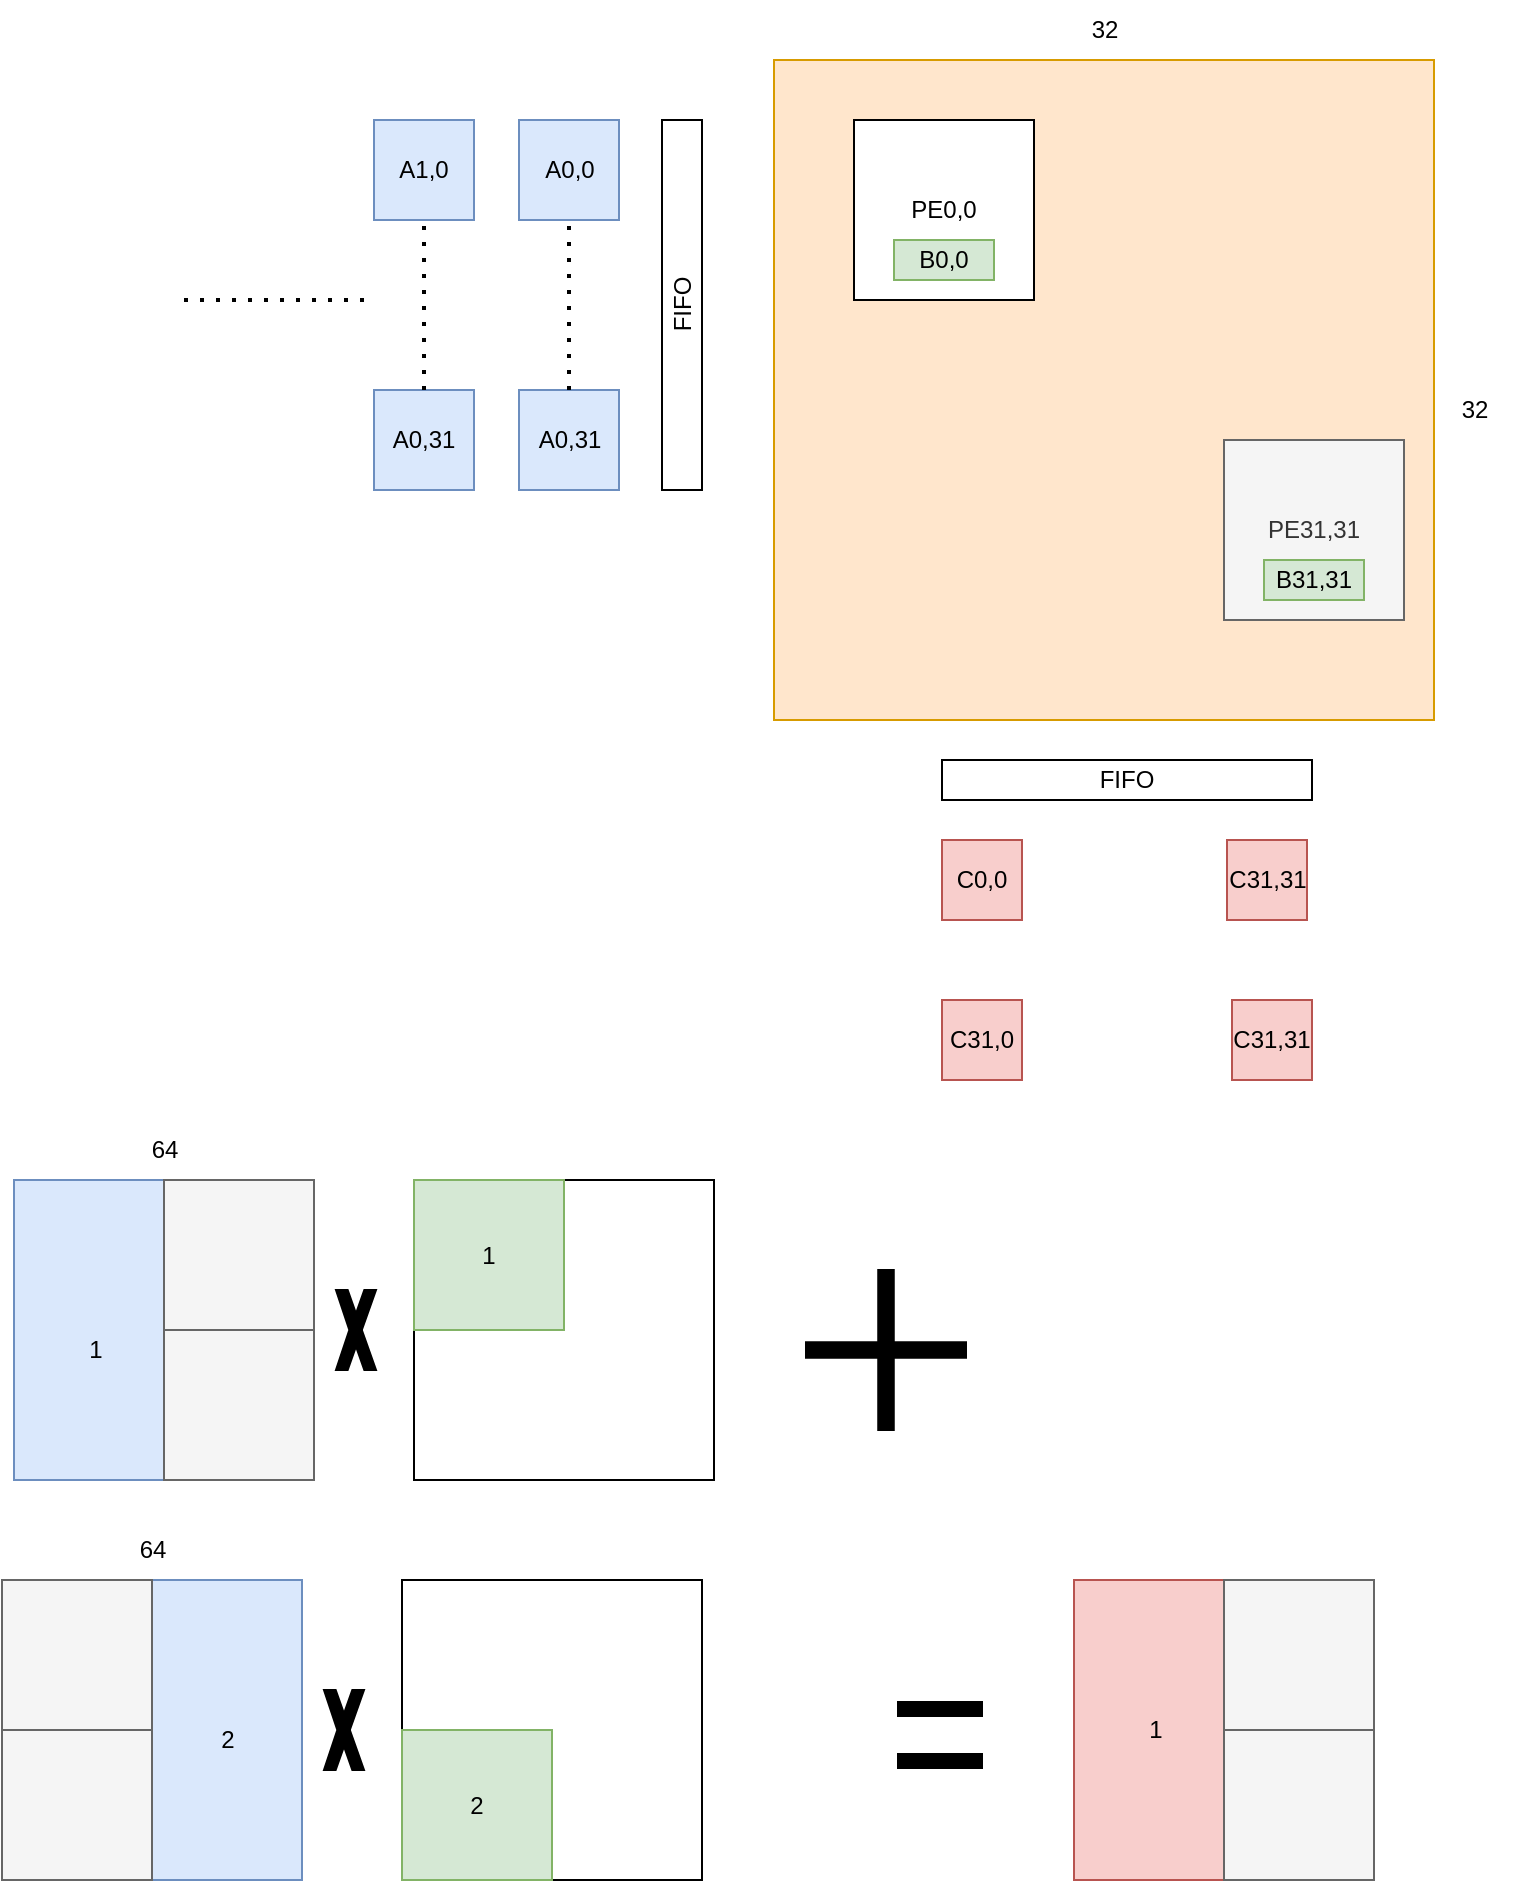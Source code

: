 <mxfile version="26.0.16">
  <diagram name="第 1 页" id="bHZFeoZuUw00jVMOtmrE">
    <mxGraphModel dx="1593" dy="820" grid="1" gridSize="10" guides="1" tooltips="1" connect="1" arrows="1" fold="1" page="1" pageScale="1" pageWidth="827" pageHeight="1169" math="0" shadow="0">
      <root>
        <mxCell id="0" />
        <mxCell id="1" parent="0" />
        <mxCell id="XdAG9XaZiSqPZXw9-a58-1" value="" style="whiteSpace=wrap;html=1;aspect=fixed;fillColor=#dae8fc;strokeColor=#6c8ebf;" vertex="1" parent="1">
          <mxGeometry x="50" y="720" width="150" height="150" as="geometry" />
        </mxCell>
        <mxCell id="XdAG9XaZiSqPZXw9-a58-2" value="" style="whiteSpace=wrap;html=1;aspect=fixed;" vertex="1" parent="1">
          <mxGeometry x="250" y="720" width="150" height="150" as="geometry" />
        </mxCell>
        <mxCell id="XdAG9XaZiSqPZXw9-a58-3" value="" style="whiteSpace=wrap;html=1;aspect=fixed;fillColor=#f8cecc;strokeColor=#b85450;" vertex="1" parent="1">
          <mxGeometry x="580" y="920" width="150" height="150" as="geometry" />
        </mxCell>
        <mxCell id="XdAG9XaZiSqPZXw9-a58-4" value="1" style="whiteSpace=wrap;html=1;aspect=fixed;fillColor=#d5e8d4;strokeColor=#82b366;" vertex="1" parent="1">
          <mxGeometry x="250" y="720" width="75" height="75" as="geometry" />
        </mxCell>
        <mxCell id="XdAG9XaZiSqPZXw9-a58-5" value="" style="whiteSpace=wrap;html=1;aspect=fixed;fillColor=#f5f5f5;fontColor=#333333;strokeColor=#666666;" vertex="1" parent="1">
          <mxGeometry x="125" y="720" width="75" height="75" as="geometry" />
        </mxCell>
        <mxCell id="XdAG9XaZiSqPZXw9-a58-11" value="" style="whiteSpace=wrap;html=1;aspect=fixed;fillColor=#f5f5f5;strokeColor=#666666;fontColor=#333333;" vertex="1" parent="1">
          <mxGeometry x="125" y="795" width="75" height="75" as="geometry" />
        </mxCell>
        <mxCell id="XdAG9XaZiSqPZXw9-a58-16" value="" style="whiteSpace=wrap;html=1;aspect=fixed;fillColor=#f5f5f5;strokeColor=#666666;fontColor=#333333;" vertex="1" parent="1">
          <mxGeometry x="655" y="995" width="75" height="75" as="geometry" />
        </mxCell>
        <mxCell id="XdAG9XaZiSqPZXw9-a58-18" value="" style="whiteSpace=wrap;html=1;aspect=fixed;fillColor=#f5f5f5;fontColor=#333333;strokeColor=#666666;" vertex="1" parent="1">
          <mxGeometry x="655" y="920" width="75" height="75" as="geometry" />
        </mxCell>
        <mxCell id="XdAG9XaZiSqPZXw9-a58-24" value="" style="whiteSpace=wrap;html=1;aspect=fixed;fillColor=#ffe6cc;strokeColor=#d79b00;" vertex="1" parent="1">
          <mxGeometry x="430" y="160" width="330" height="330" as="geometry" />
        </mxCell>
        <mxCell id="XdAG9XaZiSqPZXw9-a58-25" value="PE0,0" style="whiteSpace=wrap;html=1;aspect=fixed;" vertex="1" parent="1">
          <mxGeometry x="470" y="190" width="90" height="90" as="geometry" />
        </mxCell>
        <mxCell id="XdAG9XaZiSqPZXw9-a58-27" value="FIFO" style="rounded=0;whiteSpace=wrap;html=1;" vertex="1" parent="1">
          <mxGeometry x="514" y="510" width="185" height="20" as="geometry" />
        </mxCell>
        <mxCell id="XdAG9XaZiSqPZXw9-a58-28" value="FIFO" style="rounded=0;whiteSpace=wrap;html=1;direction=south;horizontal=0;" vertex="1" parent="1">
          <mxGeometry x="374" y="190" width="20" height="185" as="geometry" />
        </mxCell>
        <mxCell id="XdAG9XaZiSqPZXw9-a58-29" value="A0,0" style="whiteSpace=wrap;html=1;aspect=fixed;fillColor=#dae8fc;strokeColor=#6c8ebf;" vertex="1" parent="1">
          <mxGeometry x="302.5" y="190" width="50" height="50" as="geometry" />
        </mxCell>
        <mxCell id="XdAG9XaZiSqPZXw9-a58-30" value="A0,31" style="whiteSpace=wrap;html=1;aspect=fixed;fillColor=#dae8fc;strokeColor=#6c8ebf;" vertex="1" parent="1">
          <mxGeometry x="302.5" y="325" width="50" height="50" as="geometry" />
        </mxCell>
        <mxCell id="XdAG9XaZiSqPZXw9-a58-32" value="B0,0" style="rounded=0;whiteSpace=wrap;html=1;fillColor=#d5e8d4;strokeColor=#82b366;" vertex="1" parent="1">
          <mxGeometry x="490" y="250" width="50" height="20" as="geometry" />
        </mxCell>
        <mxCell id="XdAG9XaZiSqPZXw9-a58-34" value="PE31,31" style="whiteSpace=wrap;html=1;aspect=fixed;fillColor=#f5f5f5;strokeColor=#666666;fontColor=#333333;" vertex="1" parent="1">
          <mxGeometry x="655" y="350" width="90" height="90" as="geometry" />
        </mxCell>
        <mxCell id="XdAG9XaZiSqPZXw9-a58-35" value="B31,31" style="rounded=0;whiteSpace=wrap;html=1;fillColor=#d5e8d4;strokeColor=#82b366;" vertex="1" parent="1">
          <mxGeometry x="675" y="410" width="50" height="20" as="geometry" />
        </mxCell>
        <mxCell id="XdAG9XaZiSqPZXw9-a58-36" value="C0,0" style="whiteSpace=wrap;html=1;aspect=fixed;fillColor=#f8cecc;strokeColor=#b85450;" vertex="1" parent="1">
          <mxGeometry x="514" y="550" width="40" height="40" as="geometry" />
        </mxCell>
        <mxCell id="XdAG9XaZiSqPZXw9-a58-37" value="C31,31" style="whiteSpace=wrap;html=1;aspect=fixed;fillColor=#f8cecc;strokeColor=#b85450;" vertex="1" parent="1">
          <mxGeometry x="659" y="630" width="40" height="40" as="geometry" />
        </mxCell>
        <mxCell id="XdAG9XaZiSqPZXw9-a58-38" value="C31,31" style="whiteSpace=wrap;html=1;aspect=fixed;fillColor=#f8cecc;strokeColor=#b85450;" vertex="1" parent="1">
          <mxGeometry x="656.5" y="550" width="40" height="40" as="geometry" />
        </mxCell>
        <mxCell id="XdAG9XaZiSqPZXw9-a58-39" value="C31,0" style="whiteSpace=wrap;html=1;aspect=fixed;fillColor=#f8cecc;strokeColor=#b85450;" vertex="1" parent="1">
          <mxGeometry x="514" y="630" width="40" height="40" as="geometry" />
        </mxCell>
        <mxCell id="XdAG9XaZiSqPZXw9-a58-40" value="1" style="text;strokeColor=none;align=center;fillColor=none;html=1;verticalAlign=middle;whiteSpace=wrap;rounded=0;" vertex="1" parent="1">
          <mxGeometry x="61" y="790" width="60" height="30" as="geometry" />
        </mxCell>
        <mxCell id="XdAG9XaZiSqPZXw9-a58-41" value="1" style="text;strokeColor=none;align=center;fillColor=none;html=1;verticalAlign=middle;whiteSpace=wrap;rounded=0;" vertex="1" parent="1">
          <mxGeometry x="591" y="980" width="60" height="30" as="geometry" />
        </mxCell>
        <mxCell id="XdAG9XaZiSqPZXw9-a58-44" value="32" style="text;html=1;align=center;verticalAlign=middle;resizable=0;points=[];autosize=1;strokeColor=none;fillColor=none;" vertex="1" parent="1">
          <mxGeometry x="760" y="320" width="40" height="30" as="geometry" />
        </mxCell>
        <mxCell id="XdAG9XaZiSqPZXw9-a58-45" value="32" style="text;html=1;align=center;verticalAlign=middle;resizable=0;points=[];autosize=1;strokeColor=none;fillColor=none;" vertex="1" parent="1">
          <mxGeometry x="575" y="130" width="40" height="30" as="geometry" />
        </mxCell>
        <mxCell id="XdAG9XaZiSqPZXw9-a58-47" value="" style="endArrow=none;dashed=1;html=1;dashPattern=1 3;strokeWidth=2;rounded=0;entryX=0.5;entryY=1;entryDx=0;entryDy=0;exitX=0.5;exitY=0;exitDx=0;exitDy=0;" edge="1" parent="1" source="XdAG9XaZiSqPZXw9-a58-30" target="XdAG9XaZiSqPZXw9-a58-29">
          <mxGeometry width="50" height="50" relative="1" as="geometry">
            <mxPoint x="200" y="360" as="sourcePoint" />
            <mxPoint x="250" y="310" as="targetPoint" />
          </mxGeometry>
        </mxCell>
        <mxCell id="XdAG9XaZiSqPZXw9-a58-48" value="A0,31" style="whiteSpace=wrap;html=1;aspect=fixed;fillColor=#dae8fc;strokeColor=#6c8ebf;" vertex="1" parent="1">
          <mxGeometry x="230" y="325" width="50" height="50" as="geometry" />
        </mxCell>
        <mxCell id="XdAG9XaZiSqPZXw9-a58-49" value="A1,0" style="whiteSpace=wrap;html=1;aspect=fixed;fillColor=#dae8fc;strokeColor=#6c8ebf;" vertex="1" parent="1">
          <mxGeometry x="230" y="190" width="50" height="50" as="geometry" />
        </mxCell>
        <mxCell id="XdAG9XaZiSqPZXw9-a58-50" value="" style="endArrow=none;dashed=1;html=1;dashPattern=1 3;strokeWidth=2;rounded=0;entryX=0.5;entryY=1;entryDx=0;entryDy=0;exitX=0.5;exitY=0;exitDx=0;exitDy=0;" edge="1" source="XdAG9XaZiSqPZXw9-a58-48" target="XdAG9XaZiSqPZXw9-a58-49" parent="1">
          <mxGeometry width="50" height="50" relative="1" as="geometry">
            <mxPoint x="127.5" y="360" as="sourcePoint" />
            <mxPoint x="177.5" y="310" as="targetPoint" />
          </mxGeometry>
        </mxCell>
        <mxCell id="XdAG9XaZiSqPZXw9-a58-51" value="" style="endArrow=none;dashed=1;html=1;dashPattern=1 3;strokeWidth=2;rounded=0;exitX=0.5;exitY=0;exitDx=0;exitDy=0;" edge="1" parent="1">
          <mxGeometry width="50" height="50" relative="1" as="geometry">
            <mxPoint x="225" y="280" as="sourcePoint" />
            <mxPoint x="130" y="280" as="targetPoint" />
          </mxGeometry>
        </mxCell>
        <mxCell id="XdAG9XaZiSqPZXw9-a58-52" value="" style="verticalLabelPosition=bottom;verticalAlign=top;html=1;shape=mxgraph.basic.x;fillColor=#000000;" vertex="1" parent="1">
          <mxGeometry x="211" y="775" width="20" height="40" as="geometry" />
        </mxCell>
        <mxCell id="XdAG9XaZiSqPZXw9-a58-53" value="64" style="text;html=1;align=center;verticalAlign=middle;resizable=0;points=[];autosize=1;strokeColor=none;fillColor=none;" vertex="1" parent="1">
          <mxGeometry x="105" y="690" width="40" height="30" as="geometry" />
        </mxCell>
        <mxCell id="XdAG9XaZiSqPZXw9-a58-56" value="" style="shape=partialRectangle;whiteSpace=wrap;html=1;top=0;bottom=0;fillColor=none;strokeWidth=8;rotation=90;" vertex="1" parent="1">
          <mxGeometry x="500" y="980" width="26" height="35" as="geometry" />
        </mxCell>
        <mxCell id="XdAG9XaZiSqPZXw9-a58-57" value="" style="shape=cross;whiteSpace=wrap;html=1;fillColor=#000000;size=0.097;" vertex="1" parent="1">
          <mxGeometry x="446" y="765" width="80" height="80" as="geometry" />
        </mxCell>
        <mxCell id="XdAG9XaZiSqPZXw9-a58-66" value="" style="whiteSpace=wrap;html=1;aspect=fixed;fillColor=#dae8fc;strokeColor=#6c8ebf;" vertex="1" parent="1">
          <mxGeometry x="44" y="920" width="150" height="150" as="geometry" />
        </mxCell>
        <mxCell id="XdAG9XaZiSqPZXw9-a58-67" value="" style="whiteSpace=wrap;html=1;aspect=fixed;" vertex="1" parent="1">
          <mxGeometry x="244" y="920" width="150" height="150" as="geometry" />
        </mxCell>
        <mxCell id="XdAG9XaZiSqPZXw9-a58-68" value="2" style="whiteSpace=wrap;html=1;aspect=fixed;fillColor=#d5e8d4;strokeColor=#82b366;" vertex="1" parent="1">
          <mxGeometry x="244" y="995" width="75" height="75" as="geometry" />
        </mxCell>
        <mxCell id="XdAG9XaZiSqPZXw9-a58-69" value="" style="whiteSpace=wrap;html=1;aspect=fixed;fillColor=#f5f5f5;fontColor=#333333;strokeColor=#666666;" vertex="1" parent="1">
          <mxGeometry x="44" y="920" width="75" height="75" as="geometry" />
        </mxCell>
        <mxCell id="XdAG9XaZiSqPZXw9-a58-70" value="" style="whiteSpace=wrap;html=1;aspect=fixed;fillColor=#f5f5f5;strokeColor=#666666;fontColor=#333333;" vertex="1" parent="1">
          <mxGeometry x="44" y="995" width="75" height="75" as="geometry" />
        </mxCell>
        <mxCell id="XdAG9XaZiSqPZXw9-a58-71" value="2" style="text;strokeColor=none;align=center;fillColor=none;html=1;verticalAlign=middle;whiteSpace=wrap;rounded=0;" vertex="1" parent="1">
          <mxGeometry x="126.5" y="985" width="60" height="30" as="geometry" />
        </mxCell>
        <mxCell id="XdAG9XaZiSqPZXw9-a58-72" value="" style="verticalLabelPosition=bottom;verticalAlign=top;html=1;shape=mxgraph.basic.x;fillColor=#000000;" vertex="1" parent="1">
          <mxGeometry x="205" y="975" width="20" height="40" as="geometry" />
        </mxCell>
        <mxCell id="XdAG9XaZiSqPZXw9-a58-73" value="64" style="text;html=1;align=center;verticalAlign=middle;resizable=0;points=[];autosize=1;strokeColor=none;fillColor=none;" vertex="1" parent="1">
          <mxGeometry x="99" y="890" width="40" height="30" as="geometry" />
        </mxCell>
      </root>
    </mxGraphModel>
  </diagram>
</mxfile>
